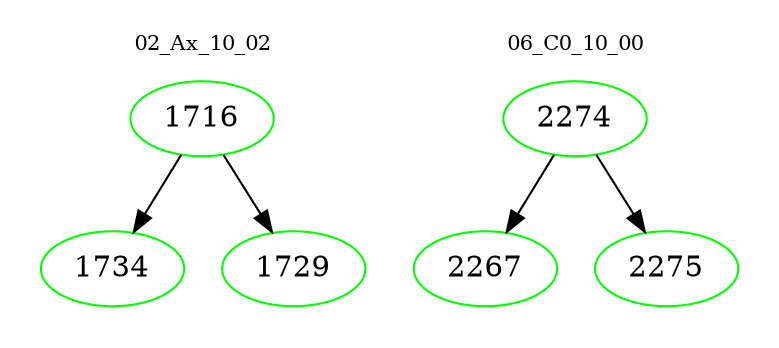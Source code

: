 digraph{
subgraph cluster_0 {
color = white
label = "02_Ax_10_02";
fontsize=10;
T0_1716 [label="1716", color="green"]
T0_1716 -> T0_1734 [color="black"]
T0_1734 [label="1734", color="green"]
T0_1716 -> T0_1729 [color="black"]
T0_1729 [label="1729", color="green"]
}
subgraph cluster_1 {
color = white
label = "06_C0_10_00";
fontsize=10;
T1_2274 [label="2274", color="green"]
T1_2274 -> T1_2267 [color="black"]
T1_2267 [label="2267", color="green"]
T1_2274 -> T1_2275 [color="black"]
T1_2275 [label="2275", color="green"]
}
}
